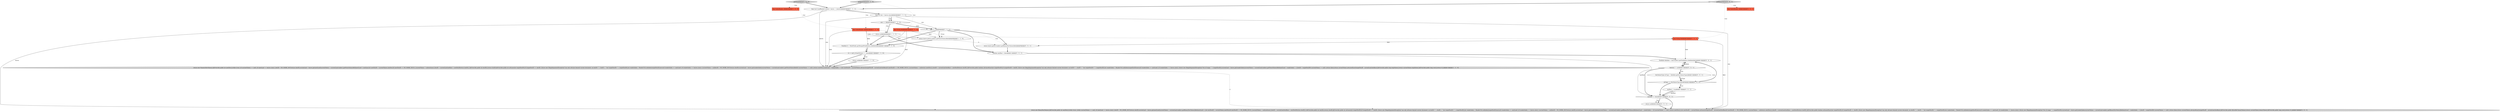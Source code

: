 digraph {
8 [style = filled, label = "return leaves.get(0).reader().getNormValues(field)@@@9@@@['1', '1', '0']", fillcolor = white, shape = ellipse image = "AAA0AAABBB1BBB"];
2 [style = filled, label = "getNormValues['1', '0', '0']", fillcolor = lightgray, shape = diamond image = "AAA0AAABBB1BBB"];
15 [style = filled, label = "boolean anyReal = false@@@11@@@['0', '0', '1']", fillcolor = white, shape = ellipse image = "AAA0AAABBB3BBB"];
10 [style = filled, label = "FieldInfo fi = MultiFields.getMergedFieldInfos(r).fieldInfo(field)@@@11@@@['1', '1', '0']", fillcolor = white, shape = ellipse image = "AAA0AAABBB1BBB"];
19 [style = filled, label = "FieldInfo fieldInfo = leaf.reader().getFieldInfos().fieldInfo(field)@@@13@@@['0', '0', '1']", fillcolor = white, shape = ellipse image = "AAA0AAABBB3BBB"];
20 [style = filled, label = "anyReal = true@@@17@@@['0', '0', '1']", fillcolor = white, shape = ellipse image = "AAA0AAABBB3BBB"];
9 [style = filled, label = "size == 1@@@8@@@['1', '1', '1']", fillcolor = white, shape = diamond image = "AAA0AAABBB1BBB"];
13 [style = filled, label = "final String field@@@2@@@['0', '1', '0']", fillcolor = tomato, shape = box image = "AAA0AAABBB2BBB"];
6 [style = filled, label = "size == 0@@@5@@@['1', '1', '1']", fillcolor = white, shape = diamond image = "AAA0AAABBB1BBB"];
25 [style = filled, label = "DocValuesType dvType = fieldInfo.getDocValuesType()@@@15@@@['0', '0', '1']", fillcolor = white, shape = ellipse image = "AAA0AAABBB3BBB"];
23 [style = filled, label = "fieldInfo != null@@@14@@@['0', '0', '1']", fillcolor = white, shape = diamond image = "AAA0AAABBB3BBB"];
5 [style = filled, label = "final int size = leaves.size()@@@4@@@['1', '1', '1']", fillcolor = white, shape = ellipse image = "AAA0AAABBB1BBB"];
7 [style = filled, label = "final IndexReader r@@@2@@@['1', '1', '0']", fillcolor = tomato, shape = box image = "AAA0AAABBB1BBB"];
22 [style = filled, label = "final String field@@@2@@@['0', '0', '1']", fillcolor = tomato, shape = box image = "AAA0AAABBB3BBB"];
24 [style = filled, label = "return null@@@23@@@['0', '0', '1']", fillcolor = white, shape = ellipse image = "AAA0AAABBB3BBB"];
16 [style = filled, label = "final IndexReader r@@@2@@@['0', '0', '1']", fillcolor = tomato, shape = box image = "AAA0AAABBB3BBB"];
3 [style = filled, label = "return null@@@13@@@['1', '1', '0']", fillcolor = white, shape = ellipse image = "AAA0AAABBB1BBB"];
0 [style = filled, label = "final IndexReader r@@@2@@@['1', '0', '0']", fillcolor = tomato, shape = box image = "AAA0AAABBB1BBB"];
12 [style = filled, label = "return null@@@6@@@['1', '1', '1']", fillcolor = white, shape = ellipse image = "AAA0AAABBB1BBB"];
18 [style = filled, label = "dvType == DocValuesType.BINARY@@@16@@@['0', '0', '1']", fillcolor = white, shape = diamond image = "AAA0AAABBB3BBB"];
14 [style = filled, label = "getNormValues['0', '1', '0']", fillcolor = lightgray, shape = diamond image = "AAA0AAABBB2BBB"];
26 [style = filled, label = "getBinaryValues['0', '0', '1']", fillcolor = lightgray, shape = diamond image = "AAA0AAABBB3BBB"];
1 [style = filled, label = "fi == null || fi.hasNorms() == false@@@12@@@['1', '1', '0']", fillcolor = white, shape = diamond image = "AAA0AAABBB1BBB"];
21 [style = filled, label = "return new BinaryDocValues(){@Override public int nextDoc(){while (true) {while (currentValues == null) {if (nextLeaf == leaves.size()) {docID = NO_MORE_DOCSreturn docID}currentLeaf = leaves.get(nextLeaf)currentValues = currentLeaf.reader().getBinaryDocValues(field)nextLeaf++}int newDocID = currentValues.nextDoc()if (newDocID == NO_MORE_DOCS) {currentValues = nullcontinue}{docID = currentLeaf.docBase + newDocIDreturn docID}}}@Override public int docID(){return docID}@Override public int advance(int targetDocID){if (targetDocID <= docID) {throw new IllegalArgumentException(\"can only advance beyond current document: on docID=\" + docID + \" but targetDocID=\" + targetDocID)}int readerIndex = ReaderUtil.subIndex(targetDocID,leaves)if (readerIndex >= nextLeaf) {if (readerIndex == leaves.size()) {currentValues = nulldocID = NO_MORE_DOCSreturn docID}currentLeaf = leaves.get(readerIndex)currentValues = currentLeaf.reader().getBinaryDocValues(field)nextLeaf = readerIndex + 1if (currentValues == null) {return nextDoc()}}int newDocID = currentValues.advance(targetDocID - currentLeaf.docBase)if (newDocID == NO_MORE_DOCS) {currentValues = nullreturn nextDoc()}{docID = currentLeaf.docBase + newDocIDreturn docID}}@Override public boolean advanceExact(int targetDocID){if (targetDocID <= docID) {throw new IllegalArgumentException(\"can only advance beyond current document: on docID=\" + docID + \" but targetDocID=\" + targetDocID)}int readerIndex = ReaderUtil.subIndex(targetDocID,leaves)if (readerIndex >= nextLeaf) {if (readerIndex == leaves.size()) {throw new IllegalArgumentException(\"Out of range: \" + targetDocID)}currentLeaf = leaves.get(readerIndex)currentValues = currentLeaf.reader().getBinaryDocValues(field)nextLeaf = readerIndex + 1}docID = targetDocIDif (currentValues == null) {return false}return currentValues.advanceExact(targetDocID - currentLeaf.docBase)}@Override public BytesRef binaryValue(){return currentValues.binaryValue()}@Override public long cost(){return 0}}@@@25@@@['0', '0', '1']", fillcolor = lightgray, shape = ellipse image = "AAA0AAABBB3BBB"];
11 [style = filled, label = "final List<LeafReaderContext> leaves = r.leaves()@@@3@@@['1', '1', '1']", fillcolor = white, shape = ellipse image = "AAA0AAABBB1BBB"];
27 [style = filled, label = "anyReal == false@@@22@@@['0', '0', '1']", fillcolor = white, shape = diamond image = "AAA0AAABBB3BBB"];
17 [style = filled, label = "return leaves.get(0).reader().getBinaryDocValues(field)@@@9@@@['0', '0', '1']", fillcolor = white, shape = ellipse image = "AAA0AAABBB3BBB"];
4 [style = filled, label = "return new NumericDocValues(){@Override public int nextDoc(){while (true) {if (currentValues == null) {if (nextLeaf == leaves.size()) {docID = NO_MORE_DOCSreturn docID}currentLeaf = leaves.get(nextLeaf)currentValues = currentLeaf.reader().getNormValues(field)nextLeaf++continue}int newDocID = currentValues.nextDoc()if (newDocID == NO_MORE_DOCS) {currentValues = nullcontinue}{docID = currentLeaf.docBase + newDocIDreturn docID}}}@Override public int docID(){return docID}@Override public int advance(int targetDocID){if (targetDocID <= docID) {throw new IllegalArgumentException(\"can only advance beyond current document: on docID=\" + docID + \" but targetDocID=\" + targetDocID)}int readerIndex = ReaderUtil.subIndex(targetDocID,leaves)if (readerIndex >= nextLeaf) {if (readerIndex == leaves.size()) {currentValues = nulldocID = NO_MORE_DOCSreturn docID}currentLeaf = leaves.get(readerIndex)currentValues = currentLeaf.reader().getNormValues(field)if (currentValues == null) {return nextDoc()}nextLeaf = readerIndex + 1}int newDocID = currentValues.advance(targetDocID - currentLeaf.docBase)if (newDocID == NO_MORE_DOCS) {currentValues = nullreturn nextDoc()}{docID = currentLeaf.docBase + newDocIDreturn docID}}@Override public boolean advanceExact(int targetDocID){if (targetDocID < docID) {throw new IllegalArgumentException(\"can only advance beyond current document: on docID=\" + docID + \" but targetDocID=\" + targetDocID)}int readerIndex = ReaderUtil.subIndex(targetDocID,leaves)if (readerIndex >= nextLeaf) {if (readerIndex == leaves.size()) {throw new IllegalArgumentException(\"Out of range: \" + targetDocID)}currentLeaf = leaves.get(readerIndex)currentValues = currentLeaf.reader().getNormValues(field)nextLeaf = readerIndex + 1}docID = targetDocIDif (currentValues == null) {return false}return currentValues.advanceExact(targetDocID - currentLeaf.docBase)}@Override public long longValue(){return currentValues.longValue()}@Override public long cost(){return 0}}@@@15@@@['1', '1', '0']", fillcolor = lightgray, shape = ellipse image = "AAA0AAABBB1BBB"];
13->10 [style = solid, label="field"];
8->10 [style = bold, label=""];
22->21 [style = solid, label="field"];
1->4 [style = bold, label=""];
23->25 [style = bold, label=""];
20->27 [style = solid, label="anyReal"];
2->0 [style = dotted, label="true"];
23->27 [style = bold, label=""];
13->4 [style = solid, label="field"];
15->27 [style = solid, label="anyReal"];
9->17 [style = dotted, label="true"];
5->21 [style = solid, label="size"];
6->12 [style = bold, label=""];
5->9 [style = solid, label="size"];
1->3 [style = bold, label=""];
11->21 [style = solid, label="leaves"];
12->15 [style = bold, label=""];
25->18 [style = bold, label=""];
18->19 [style = bold, label=""];
9->17 [style = bold, label=""];
6->9 [style = dotted, label="false"];
19->23 [style = solid, label="fieldInfo"];
27->24 [style = dotted, label="true"];
9->10 [style = bold, label=""];
18->20 [style = dotted, label="true"];
26->22 [style = dotted, label="true"];
15->19 [style = bold, label=""];
9->8 [style = bold, label=""];
4->21 [style = dashed, label="0"];
3->4 [style = bold, label=""];
5->6 [style = solid, label="size"];
26->11 [style = bold, label=""];
14->13 [style = dotted, label="true"];
20->27 [style = bold, label=""];
9->8 [style = dotted, label="true"];
1->3 [style = dotted, label="true"];
11->4 [style = solid, label="leaves"];
11->5 [style = bold, label=""];
18->20 [style = bold, label=""];
10->1 [style = solid, label="fi"];
22->19 [style = solid, label="field"];
12->10 [style = bold, label=""];
5->6 [style = bold, label=""];
23->18 [style = dotted, label="true"];
18->27 [style = bold, label=""];
24->21 [style = bold, label=""];
9->15 [style = bold, label=""];
19->23 [style = bold, label=""];
23->19 [style = bold, label=""];
2->7 [style = dotted, label="true"];
14->7 [style = dotted, label="true"];
5->4 [style = solid, label="size"];
7->8 [style = solid, label="field"];
17->15 [style = bold, label=""];
25->18 [style = solid, label="dvType"];
8->17 [style = dashed, label="0"];
27->24 [style = bold, label=""];
26->16 [style = dotted, label="true"];
6->12 [style = dotted, label="true"];
13->8 [style = solid, label="field"];
6->9 [style = bold, label=""];
10->1 [style = bold, label=""];
27->21 [style = bold, label=""];
14->11 [style = bold, label=""];
23->25 [style = dotted, label="true"];
2->11 [style = bold, label=""];
22->17 [style = solid, label="field"];
7->22 [style = dashed, label="0"];
7->4 [style = solid, label="field"];
7->10 [style = solid, label="field"];
}
